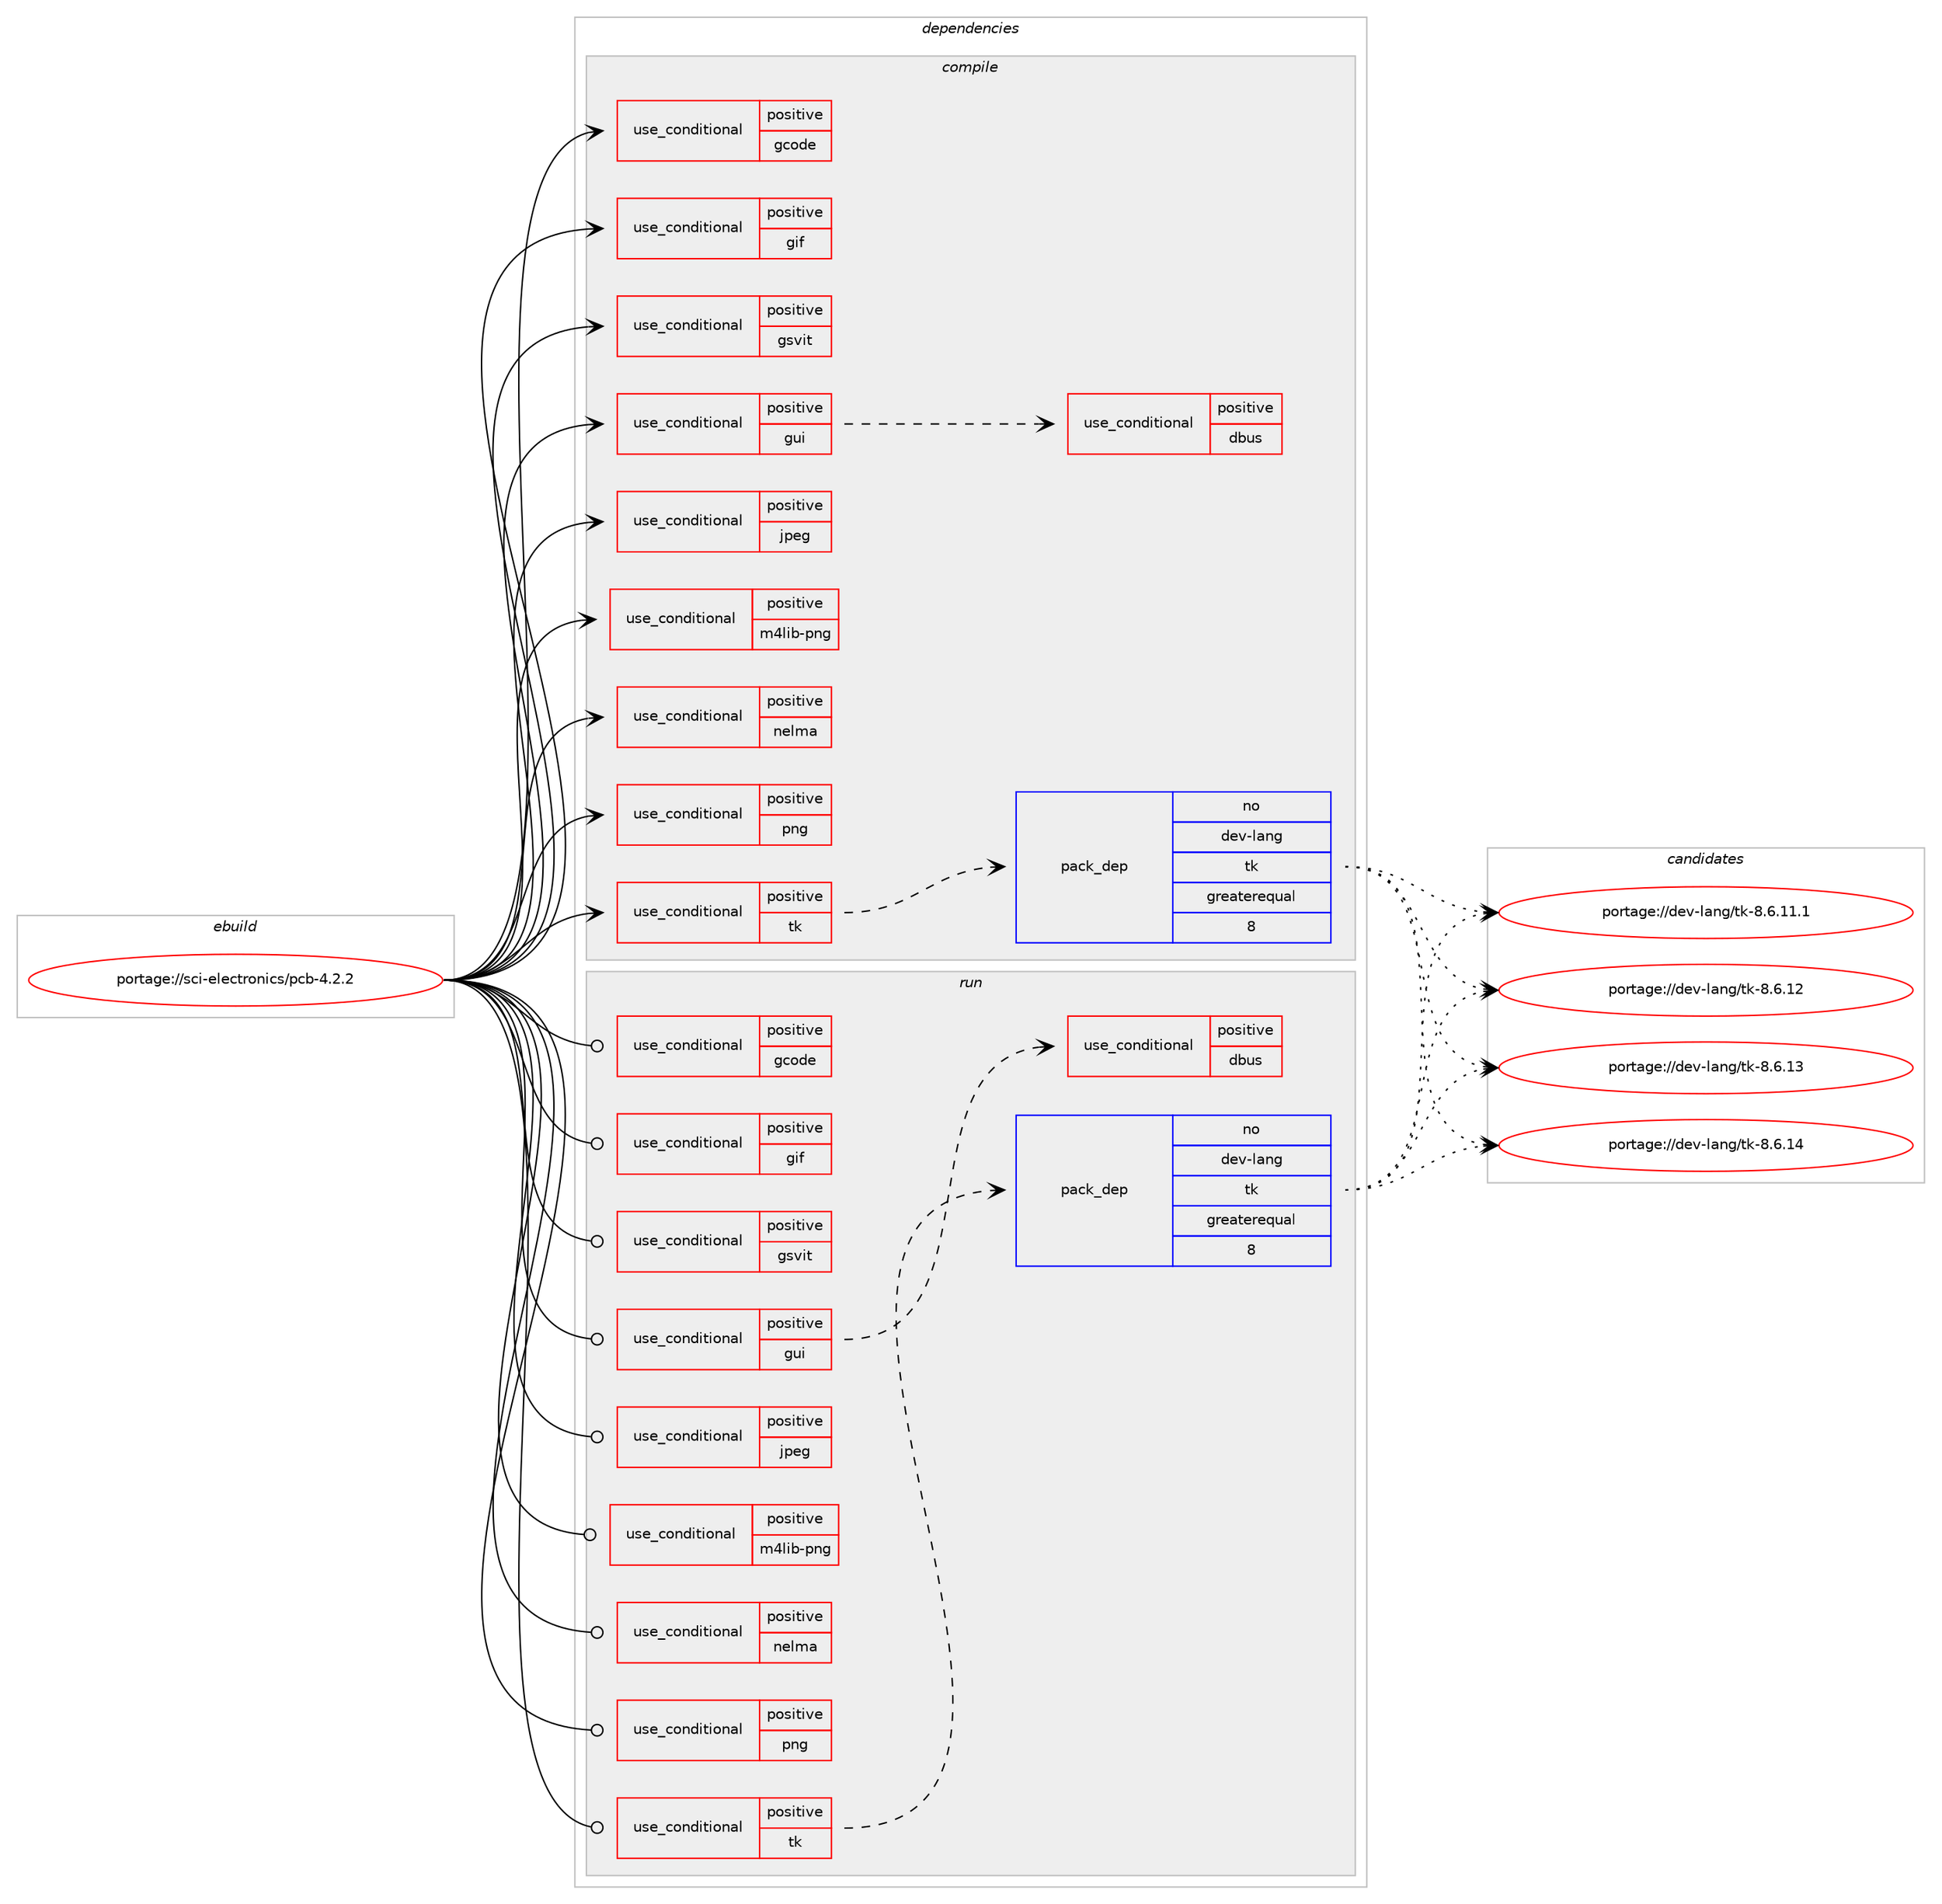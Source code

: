 digraph prolog {

# *************
# Graph options
# *************

newrank=true;
concentrate=true;
compound=true;
graph [rankdir=LR,fontname=Helvetica,fontsize=10,ranksep=1.5];#, ranksep=2.5, nodesep=0.2];
edge  [arrowhead=vee];
node  [fontname=Helvetica,fontsize=10];

# **********
# The ebuild
# **********

subgraph cluster_leftcol {
color=gray;
rank=same;
label=<<i>ebuild</i>>;
id [label="portage://sci-electronics/pcb-4.2.2", color=red, width=4, href="../sci-electronics/pcb-4.2.2.svg"];
}

# ****************
# The dependencies
# ****************

subgraph cluster_midcol {
color=gray;
label=<<i>dependencies</i>>;
subgraph cluster_compile {
fillcolor="#eeeeee";
style=filled;
label=<<i>compile</i>>;
subgraph cond102084 {
dependency199173 [label=<<TABLE BORDER="0" CELLBORDER="1" CELLSPACING="0" CELLPADDING="4"><TR><TD ROWSPAN="3" CELLPADDING="10">use_conditional</TD></TR><TR><TD>positive</TD></TR><TR><TD>gcode</TD></TR></TABLE>>, shape=none, color=red];
# *** BEGIN UNKNOWN DEPENDENCY TYPE (TODO) ***
# dependency199173 -> package_dependency(portage://sci-electronics/pcb-4.2.2,install,no,media-libs,gd,none,[,,],[],[use(enable(png),none)])
# *** END UNKNOWN DEPENDENCY TYPE (TODO) ***

}
id:e -> dependency199173:w [weight=20,style="solid",arrowhead="vee"];
subgraph cond102085 {
dependency199174 [label=<<TABLE BORDER="0" CELLBORDER="1" CELLSPACING="0" CELLPADDING="4"><TR><TD ROWSPAN="3" CELLPADDING="10">use_conditional</TD></TR><TR><TD>positive</TD></TR><TR><TD>gif</TD></TR></TABLE>>, shape=none, color=red];
# *** BEGIN UNKNOWN DEPENDENCY TYPE (TODO) ***
# dependency199174 -> package_dependency(portage://sci-electronics/pcb-4.2.2,install,no,media-libs,gd,none,[,,],[],[])
# *** END UNKNOWN DEPENDENCY TYPE (TODO) ***

}
id:e -> dependency199174:w [weight=20,style="solid",arrowhead="vee"];
subgraph cond102086 {
dependency199175 [label=<<TABLE BORDER="0" CELLBORDER="1" CELLSPACING="0" CELLPADDING="4"><TR><TD ROWSPAN="3" CELLPADDING="10">use_conditional</TD></TR><TR><TD>positive</TD></TR><TR><TD>gsvit</TD></TR></TABLE>>, shape=none, color=red];
# *** BEGIN UNKNOWN DEPENDENCY TYPE (TODO) ***
# dependency199175 -> package_dependency(portage://sci-electronics/pcb-4.2.2,install,no,media-libs,gd,none,[,,],[],[use(enable(png),none)])
# *** END UNKNOWN DEPENDENCY TYPE (TODO) ***

}
id:e -> dependency199175:w [weight=20,style="solid",arrowhead="vee"];
subgraph cond102087 {
dependency199176 [label=<<TABLE BORDER="0" CELLBORDER="1" CELLSPACING="0" CELLPADDING="4"><TR><TD ROWSPAN="3" CELLPADDING="10">use_conditional</TD></TR><TR><TD>positive</TD></TR><TR><TD>gui</TD></TR></TABLE>>, shape=none, color=red];
# *** BEGIN UNKNOWN DEPENDENCY TYPE (TODO) ***
# dependency199176 -> package_dependency(portage://sci-electronics/pcb-4.2.2,install,no,x11-libs,gtk+,none,[,,],[slot(2)],[])
# *** END UNKNOWN DEPENDENCY TYPE (TODO) ***

# *** BEGIN UNKNOWN DEPENDENCY TYPE (TODO) ***
# dependency199176 -> package_dependency(portage://sci-electronics/pcb-4.2.2,install,no,x11-libs,pango,none,[,,],[],[])
# *** END UNKNOWN DEPENDENCY TYPE (TODO) ***

subgraph cond102088 {
dependency199177 [label=<<TABLE BORDER="0" CELLBORDER="1" CELLSPACING="0" CELLPADDING="4"><TR><TD ROWSPAN="3" CELLPADDING="10">use_conditional</TD></TR><TR><TD>positive</TD></TR><TR><TD>dbus</TD></TR></TABLE>>, shape=none, color=red];
# *** BEGIN UNKNOWN DEPENDENCY TYPE (TODO) ***
# dependency199177 -> package_dependency(portage://sci-electronics/pcb-4.2.2,install,no,sys-apps,dbus,none,[,,],[],[])
# *** END UNKNOWN DEPENDENCY TYPE (TODO) ***

}
dependency199176:e -> dependency199177:w [weight=20,style="dashed",arrowhead="vee"];
}
id:e -> dependency199176:w [weight=20,style="solid",arrowhead="vee"];
subgraph cond102089 {
dependency199178 [label=<<TABLE BORDER="0" CELLBORDER="1" CELLSPACING="0" CELLPADDING="4"><TR><TD ROWSPAN="3" CELLPADDING="10">use_conditional</TD></TR><TR><TD>positive</TD></TR><TR><TD>jpeg</TD></TR></TABLE>>, shape=none, color=red];
# *** BEGIN UNKNOWN DEPENDENCY TYPE (TODO) ***
# dependency199178 -> package_dependency(portage://sci-electronics/pcb-4.2.2,install,no,media-libs,gd,none,[,,],[],[use(enable(jpeg),none)])
# *** END UNKNOWN DEPENDENCY TYPE (TODO) ***

}
id:e -> dependency199178:w [weight=20,style="solid",arrowhead="vee"];
subgraph cond102090 {
dependency199179 [label=<<TABLE BORDER="0" CELLBORDER="1" CELLSPACING="0" CELLPADDING="4"><TR><TD ROWSPAN="3" CELLPADDING="10">use_conditional</TD></TR><TR><TD>positive</TD></TR><TR><TD>m4lib-png</TD></TR></TABLE>>, shape=none, color=red];
# *** BEGIN UNKNOWN DEPENDENCY TYPE (TODO) ***
# dependency199179 -> package_dependency(portage://sci-electronics/pcb-4.2.2,install,no,media-libs,gd,none,[,,],[],[use(enable(png),none)])
# *** END UNKNOWN DEPENDENCY TYPE (TODO) ***

}
id:e -> dependency199179:w [weight=20,style="solid",arrowhead="vee"];
subgraph cond102091 {
dependency199180 [label=<<TABLE BORDER="0" CELLBORDER="1" CELLSPACING="0" CELLPADDING="4"><TR><TD ROWSPAN="3" CELLPADDING="10">use_conditional</TD></TR><TR><TD>positive</TD></TR><TR><TD>nelma</TD></TR></TABLE>>, shape=none, color=red];
# *** BEGIN UNKNOWN DEPENDENCY TYPE (TODO) ***
# dependency199180 -> package_dependency(portage://sci-electronics/pcb-4.2.2,install,no,media-libs,gd,none,[,,],[],[use(enable(png),none)])
# *** END UNKNOWN DEPENDENCY TYPE (TODO) ***

}
id:e -> dependency199180:w [weight=20,style="solid",arrowhead="vee"];
subgraph cond102092 {
dependency199181 [label=<<TABLE BORDER="0" CELLBORDER="1" CELLSPACING="0" CELLPADDING="4"><TR><TD ROWSPAN="3" CELLPADDING="10">use_conditional</TD></TR><TR><TD>positive</TD></TR><TR><TD>png</TD></TR></TABLE>>, shape=none, color=red];
# *** BEGIN UNKNOWN DEPENDENCY TYPE (TODO) ***
# dependency199181 -> package_dependency(portage://sci-electronics/pcb-4.2.2,install,no,media-libs,gd,none,[,,],[],[use(enable(png),none)])
# *** END UNKNOWN DEPENDENCY TYPE (TODO) ***

}
id:e -> dependency199181:w [weight=20,style="solid",arrowhead="vee"];
subgraph cond102093 {
dependency199182 [label=<<TABLE BORDER="0" CELLBORDER="1" CELLSPACING="0" CELLPADDING="4"><TR><TD ROWSPAN="3" CELLPADDING="10">use_conditional</TD></TR><TR><TD>positive</TD></TR><TR><TD>tk</TD></TR></TABLE>>, shape=none, color=red];
subgraph pack94316 {
dependency199183 [label=<<TABLE BORDER="0" CELLBORDER="1" CELLSPACING="0" CELLPADDING="4" WIDTH="220"><TR><TD ROWSPAN="6" CELLPADDING="30">pack_dep</TD></TR><TR><TD WIDTH="110">no</TD></TR><TR><TD>dev-lang</TD></TR><TR><TD>tk</TD></TR><TR><TD>greaterequal</TD></TR><TR><TD>8</TD></TR></TABLE>>, shape=none, color=blue];
}
dependency199182:e -> dependency199183:w [weight=20,style="dashed",arrowhead="vee"];
}
id:e -> dependency199182:w [weight=20,style="solid",arrowhead="vee"];
# *** BEGIN UNKNOWN DEPENDENCY TYPE (TODO) ***
# id -> package_dependency(portage://sci-electronics/pcb-4.2.2,install,no,dev-libs,glib,none,[,,],[slot(2)],[])
# *** END UNKNOWN DEPENDENCY TYPE (TODO) ***

# *** BEGIN UNKNOWN DEPENDENCY TYPE (TODO) ***
# id -> package_dependency(portage://sci-electronics/pcb-4.2.2,install,no,dev-util,desktop-file-utils,none,[,,],[],[])
# *** END UNKNOWN DEPENDENCY TYPE (TODO) ***

# *** BEGIN UNKNOWN DEPENDENCY TYPE (TODO) ***
# id -> package_dependency(portage://sci-electronics/pcb-4.2.2,install,no,sci-electronics,electronics-menu,none,[,,],[],[])
# *** END UNKNOWN DEPENDENCY TYPE (TODO) ***

# *** BEGIN UNKNOWN DEPENDENCY TYPE (TODO) ***
# id -> package_dependency(portage://sci-electronics/pcb-4.2.2,install,no,virtual,libintl,none,[,,],[],[])
# *** END UNKNOWN DEPENDENCY TYPE (TODO) ***

# *** BEGIN UNKNOWN DEPENDENCY TYPE (TODO) ***
# id -> package_dependency(portage://sci-electronics/pcb-4.2.2,install,no,x11-misc,shared-mime-info,none,[,,],[],[])
# *** END UNKNOWN DEPENDENCY TYPE (TODO) ***

}
subgraph cluster_compileandrun {
fillcolor="#eeeeee";
style=filled;
label=<<i>compile and run</i>>;
}
subgraph cluster_run {
fillcolor="#eeeeee";
style=filled;
label=<<i>run</i>>;
subgraph cond102094 {
dependency199184 [label=<<TABLE BORDER="0" CELLBORDER="1" CELLSPACING="0" CELLPADDING="4"><TR><TD ROWSPAN="3" CELLPADDING="10">use_conditional</TD></TR><TR><TD>positive</TD></TR><TR><TD>gcode</TD></TR></TABLE>>, shape=none, color=red];
# *** BEGIN UNKNOWN DEPENDENCY TYPE (TODO) ***
# dependency199184 -> package_dependency(portage://sci-electronics/pcb-4.2.2,run,no,media-libs,gd,none,[,,],[],[use(enable(png),none)])
# *** END UNKNOWN DEPENDENCY TYPE (TODO) ***

}
id:e -> dependency199184:w [weight=20,style="solid",arrowhead="odot"];
subgraph cond102095 {
dependency199185 [label=<<TABLE BORDER="0" CELLBORDER="1" CELLSPACING="0" CELLPADDING="4"><TR><TD ROWSPAN="3" CELLPADDING="10">use_conditional</TD></TR><TR><TD>positive</TD></TR><TR><TD>gif</TD></TR></TABLE>>, shape=none, color=red];
# *** BEGIN UNKNOWN DEPENDENCY TYPE (TODO) ***
# dependency199185 -> package_dependency(portage://sci-electronics/pcb-4.2.2,run,no,media-libs,gd,none,[,,],[],[])
# *** END UNKNOWN DEPENDENCY TYPE (TODO) ***

}
id:e -> dependency199185:w [weight=20,style="solid",arrowhead="odot"];
subgraph cond102096 {
dependency199186 [label=<<TABLE BORDER="0" CELLBORDER="1" CELLSPACING="0" CELLPADDING="4"><TR><TD ROWSPAN="3" CELLPADDING="10">use_conditional</TD></TR><TR><TD>positive</TD></TR><TR><TD>gsvit</TD></TR></TABLE>>, shape=none, color=red];
# *** BEGIN UNKNOWN DEPENDENCY TYPE (TODO) ***
# dependency199186 -> package_dependency(portage://sci-electronics/pcb-4.2.2,run,no,media-libs,gd,none,[,,],[],[use(enable(png),none)])
# *** END UNKNOWN DEPENDENCY TYPE (TODO) ***

}
id:e -> dependency199186:w [weight=20,style="solid",arrowhead="odot"];
subgraph cond102097 {
dependency199187 [label=<<TABLE BORDER="0" CELLBORDER="1" CELLSPACING="0" CELLPADDING="4"><TR><TD ROWSPAN="3" CELLPADDING="10">use_conditional</TD></TR><TR><TD>positive</TD></TR><TR><TD>gui</TD></TR></TABLE>>, shape=none, color=red];
# *** BEGIN UNKNOWN DEPENDENCY TYPE (TODO) ***
# dependency199187 -> package_dependency(portage://sci-electronics/pcb-4.2.2,run,no,x11-libs,gtk+,none,[,,],[slot(2)],[])
# *** END UNKNOWN DEPENDENCY TYPE (TODO) ***

# *** BEGIN UNKNOWN DEPENDENCY TYPE (TODO) ***
# dependency199187 -> package_dependency(portage://sci-electronics/pcb-4.2.2,run,no,x11-libs,pango,none,[,,],[],[])
# *** END UNKNOWN DEPENDENCY TYPE (TODO) ***

subgraph cond102098 {
dependency199188 [label=<<TABLE BORDER="0" CELLBORDER="1" CELLSPACING="0" CELLPADDING="4"><TR><TD ROWSPAN="3" CELLPADDING="10">use_conditional</TD></TR><TR><TD>positive</TD></TR><TR><TD>dbus</TD></TR></TABLE>>, shape=none, color=red];
# *** BEGIN UNKNOWN DEPENDENCY TYPE (TODO) ***
# dependency199188 -> package_dependency(portage://sci-electronics/pcb-4.2.2,run,no,sys-apps,dbus,none,[,,],[],[])
# *** END UNKNOWN DEPENDENCY TYPE (TODO) ***

}
dependency199187:e -> dependency199188:w [weight=20,style="dashed",arrowhead="vee"];
}
id:e -> dependency199187:w [weight=20,style="solid",arrowhead="odot"];
subgraph cond102099 {
dependency199189 [label=<<TABLE BORDER="0" CELLBORDER="1" CELLSPACING="0" CELLPADDING="4"><TR><TD ROWSPAN="3" CELLPADDING="10">use_conditional</TD></TR><TR><TD>positive</TD></TR><TR><TD>jpeg</TD></TR></TABLE>>, shape=none, color=red];
# *** BEGIN UNKNOWN DEPENDENCY TYPE (TODO) ***
# dependency199189 -> package_dependency(portage://sci-electronics/pcb-4.2.2,run,no,media-libs,gd,none,[,,],[],[use(enable(jpeg),none)])
# *** END UNKNOWN DEPENDENCY TYPE (TODO) ***

}
id:e -> dependency199189:w [weight=20,style="solid",arrowhead="odot"];
subgraph cond102100 {
dependency199190 [label=<<TABLE BORDER="0" CELLBORDER="1" CELLSPACING="0" CELLPADDING="4"><TR><TD ROWSPAN="3" CELLPADDING="10">use_conditional</TD></TR><TR><TD>positive</TD></TR><TR><TD>m4lib-png</TD></TR></TABLE>>, shape=none, color=red];
# *** BEGIN UNKNOWN DEPENDENCY TYPE (TODO) ***
# dependency199190 -> package_dependency(portage://sci-electronics/pcb-4.2.2,run,no,media-libs,gd,none,[,,],[],[use(enable(png),none)])
# *** END UNKNOWN DEPENDENCY TYPE (TODO) ***

}
id:e -> dependency199190:w [weight=20,style="solid",arrowhead="odot"];
subgraph cond102101 {
dependency199191 [label=<<TABLE BORDER="0" CELLBORDER="1" CELLSPACING="0" CELLPADDING="4"><TR><TD ROWSPAN="3" CELLPADDING="10">use_conditional</TD></TR><TR><TD>positive</TD></TR><TR><TD>nelma</TD></TR></TABLE>>, shape=none, color=red];
# *** BEGIN UNKNOWN DEPENDENCY TYPE (TODO) ***
# dependency199191 -> package_dependency(portage://sci-electronics/pcb-4.2.2,run,no,media-libs,gd,none,[,,],[],[use(enable(png),none)])
# *** END UNKNOWN DEPENDENCY TYPE (TODO) ***

}
id:e -> dependency199191:w [weight=20,style="solid",arrowhead="odot"];
subgraph cond102102 {
dependency199192 [label=<<TABLE BORDER="0" CELLBORDER="1" CELLSPACING="0" CELLPADDING="4"><TR><TD ROWSPAN="3" CELLPADDING="10">use_conditional</TD></TR><TR><TD>positive</TD></TR><TR><TD>png</TD></TR></TABLE>>, shape=none, color=red];
# *** BEGIN UNKNOWN DEPENDENCY TYPE (TODO) ***
# dependency199192 -> package_dependency(portage://sci-electronics/pcb-4.2.2,run,no,media-libs,gd,none,[,,],[],[use(enable(png),none)])
# *** END UNKNOWN DEPENDENCY TYPE (TODO) ***

}
id:e -> dependency199192:w [weight=20,style="solid",arrowhead="odot"];
subgraph cond102103 {
dependency199193 [label=<<TABLE BORDER="0" CELLBORDER="1" CELLSPACING="0" CELLPADDING="4"><TR><TD ROWSPAN="3" CELLPADDING="10">use_conditional</TD></TR><TR><TD>positive</TD></TR><TR><TD>tk</TD></TR></TABLE>>, shape=none, color=red];
subgraph pack94317 {
dependency199194 [label=<<TABLE BORDER="0" CELLBORDER="1" CELLSPACING="0" CELLPADDING="4" WIDTH="220"><TR><TD ROWSPAN="6" CELLPADDING="30">pack_dep</TD></TR><TR><TD WIDTH="110">no</TD></TR><TR><TD>dev-lang</TD></TR><TR><TD>tk</TD></TR><TR><TD>greaterequal</TD></TR><TR><TD>8</TD></TR></TABLE>>, shape=none, color=blue];
}
dependency199193:e -> dependency199194:w [weight=20,style="dashed",arrowhead="vee"];
}
id:e -> dependency199193:w [weight=20,style="solid",arrowhead="odot"];
# *** BEGIN UNKNOWN DEPENDENCY TYPE (TODO) ***
# id -> package_dependency(portage://sci-electronics/pcb-4.2.2,run,no,dev-libs,glib,none,[,,],[slot(2)],[])
# *** END UNKNOWN DEPENDENCY TYPE (TODO) ***

# *** BEGIN UNKNOWN DEPENDENCY TYPE (TODO) ***
# id -> package_dependency(portage://sci-electronics/pcb-4.2.2,run,no,sci-electronics,electronics-menu,none,[,,],[],[])
# *** END UNKNOWN DEPENDENCY TYPE (TODO) ***

# *** BEGIN UNKNOWN DEPENDENCY TYPE (TODO) ***
# id -> package_dependency(portage://sci-electronics/pcb-4.2.2,run,no,virtual,libintl,none,[,,],[],[])
# *** END UNKNOWN DEPENDENCY TYPE (TODO) ***

}
}

# **************
# The candidates
# **************

subgraph cluster_choices {
rank=same;
color=gray;
label=<<i>candidates</i>>;

subgraph choice94316 {
color=black;
nodesep=1;
choice100101118451089711010347116107455646544649494649 [label="portage://dev-lang/tk-8.6.11.1", color=red, width=4,href="../dev-lang/tk-8.6.11.1.svg"];
choice10010111845108971101034711610745564654464950 [label="portage://dev-lang/tk-8.6.12", color=red, width=4,href="../dev-lang/tk-8.6.12.svg"];
choice10010111845108971101034711610745564654464951 [label="portage://dev-lang/tk-8.6.13", color=red, width=4,href="../dev-lang/tk-8.6.13.svg"];
choice10010111845108971101034711610745564654464952 [label="portage://dev-lang/tk-8.6.14", color=red, width=4,href="../dev-lang/tk-8.6.14.svg"];
dependency199183:e -> choice100101118451089711010347116107455646544649494649:w [style=dotted,weight="100"];
dependency199183:e -> choice10010111845108971101034711610745564654464950:w [style=dotted,weight="100"];
dependency199183:e -> choice10010111845108971101034711610745564654464951:w [style=dotted,weight="100"];
dependency199183:e -> choice10010111845108971101034711610745564654464952:w [style=dotted,weight="100"];
}
subgraph choice94317 {
color=black;
nodesep=1;
choice100101118451089711010347116107455646544649494649 [label="portage://dev-lang/tk-8.6.11.1", color=red, width=4,href="../dev-lang/tk-8.6.11.1.svg"];
choice10010111845108971101034711610745564654464950 [label="portage://dev-lang/tk-8.6.12", color=red, width=4,href="../dev-lang/tk-8.6.12.svg"];
choice10010111845108971101034711610745564654464951 [label="portage://dev-lang/tk-8.6.13", color=red, width=4,href="../dev-lang/tk-8.6.13.svg"];
choice10010111845108971101034711610745564654464952 [label="portage://dev-lang/tk-8.6.14", color=red, width=4,href="../dev-lang/tk-8.6.14.svg"];
dependency199194:e -> choice100101118451089711010347116107455646544649494649:w [style=dotted,weight="100"];
dependency199194:e -> choice10010111845108971101034711610745564654464950:w [style=dotted,weight="100"];
dependency199194:e -> choice10010111845108971101034711610745564654464951:w [style=dotted,weight="100"];
dependency199194:e -> choice10010111845108971101034711610745564654464952:w [style=dotted,weight="100"];
}
}

}
